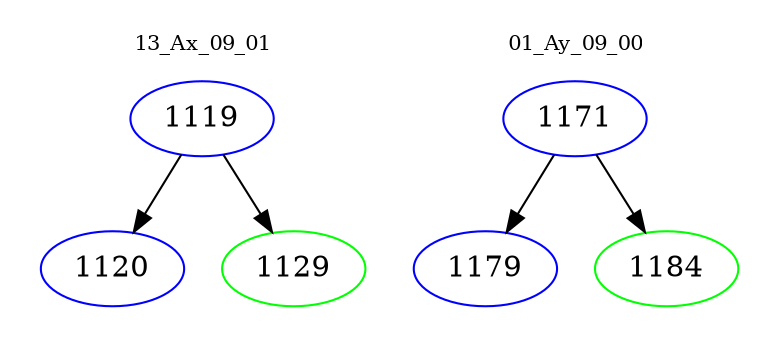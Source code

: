 digraph{
subgraph cluster_0 {
color = white
label = "13_Ax_09_01";
fontsize=10;
T0_1119 [label="1119", color="blue"]
T0_1119 -> T0_1120 [color="black"]
T0_1120 [label="1120", color="blue"]
T0_1119 -> T0_1129 [color="black"]
T0_1129 [label="1129", color="green"]
}
subgraph cluster_1 {
color = white
label = "01_Ay_09_00";
fontsize=10;
T1_1171 [label="1171", color="blue"]
T1_1171 -> T1_1179 [color="black"]
T1_1179 [label="1179", color="blue"]
T1_1171 -> T1_1184 [color="black"]
T1_1184 [label="1184", color="green"]
}
}
